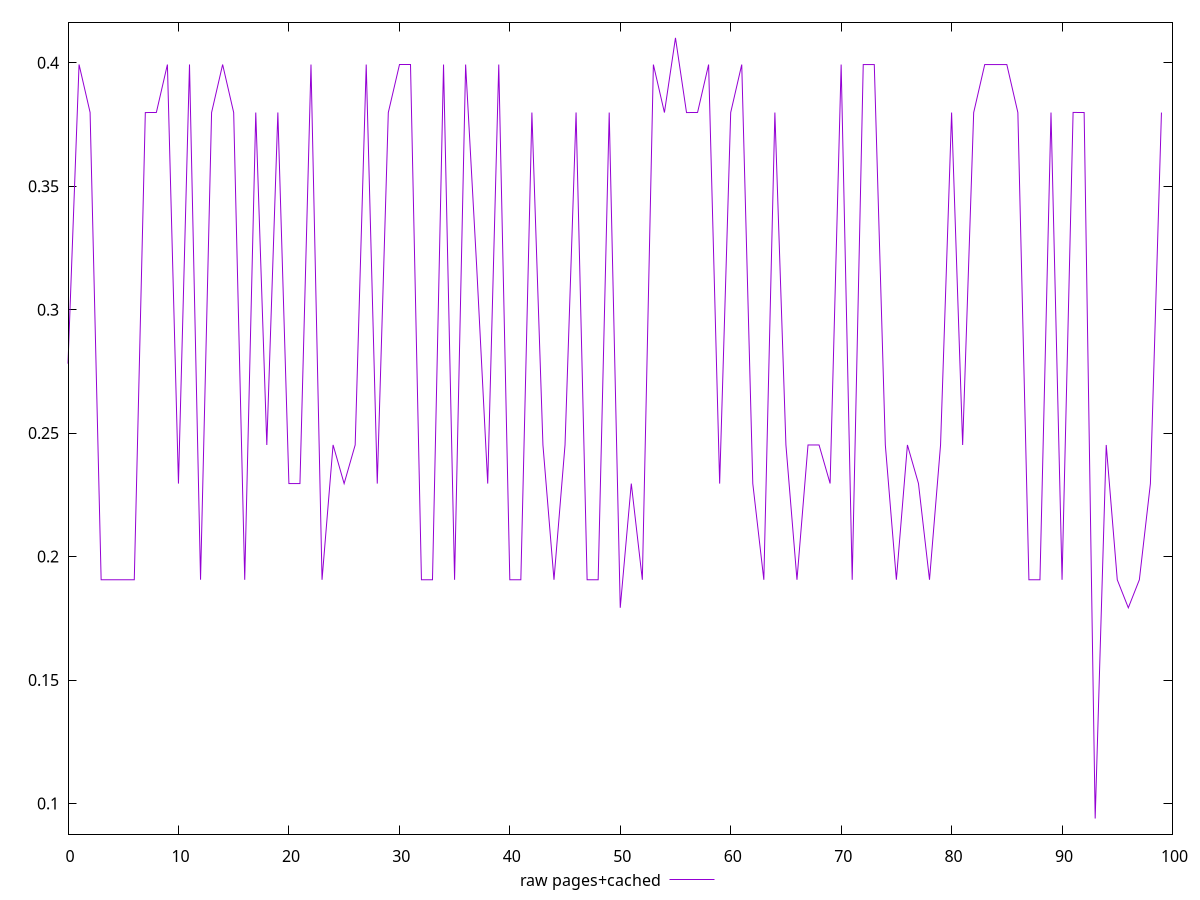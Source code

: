 $_rawPagesCached <<EOF
0.2781091435750326
0.3992843719058565
0.37986356862386056
0.19060170809427898
0.19059552319844564
0.1906042037540012
0.19059801885816788
0.37982450612386065
0.37985792626274945
0.39926581721835663
0.22955163574218754
0.39929934586418986
0.19060680792066786
0.37982700178358286
0.3992685298919677
0.3798245061238606
0.19059801885816788
0.37982971445719393
0.24519438997904464
0.37984924570719386
0.2295630289713542
0.22955782063802085
0.39925713666280105
0.19059552319844564
0.24522010612487802
0.2295603162977431
0.24519438997904464
0.39925713666280105
0.2295630289713542
0.37982450612386065
0.3992684213850233
0.3992684213850233
0.19059552319844564
0.19059801885816788
0.3992633215586344
0.19059552319844564
0.3992684213850233
0.3175345213148329
0.2295665011935764
0.3992720021141899
0.19060366121927896
0.19060073153177898
0.3798358993530273
0.2451891816457113
0.19059552319844564
0.24520057487487798
0.3798606389363605
0.19059801885816788
0.19060170809427898
0.37982450612386065
0.17925679016113286
0.22955782063802085
0.19060366121927896
0.3992509517669677
0.379830691019694
0.41005506981743695
0.3798183212280273
0.37986161549886055
0.39926234499613433
0.22955782063802085
0.37982700178358286
0.39925963232252326
0.22956910536024308
0.19059552319844564
0.37982700178358286
0.2451891816457113
0.19059801885816788
0.24519438997904464
0.2451891816457113
0.22959688313802093
0.39926234499613433
0.19060073153177898
0.3992633215586344
0.39926581721835663
0.24519536654154464
0.19063762389289016
0.24519786220126685
0.22959688313802093
0.19059801885816788
0.2451916773054335
0.37982700178358286
0.2451891816457113
0.37982700178358286
0.3992685298919677
0.39925963232252326
0.3992633215586344
0.37982450612386065
0.19060073153177898
0.19059801885816788
0.37982450612386065
0.19060073153177898
0.3798606389363605
0.37985543060302723
0.09390384928385416
0.24519731966654462
0.19059747632344565
0.1792535349527995
0.19060170809427898
0.22955782063802085
0.37981832122802733
EOF
set key outside below
set terminal pngcairo
set output "report_00006_2020-11-02T20-21-41.718Z/cumulative-layout-shift/pages+cached//raw.png"
set yrange [0.0875808248731825:0.4163780942281086]
plot $_rawPagesCached title "raw pages+cached" with line ,